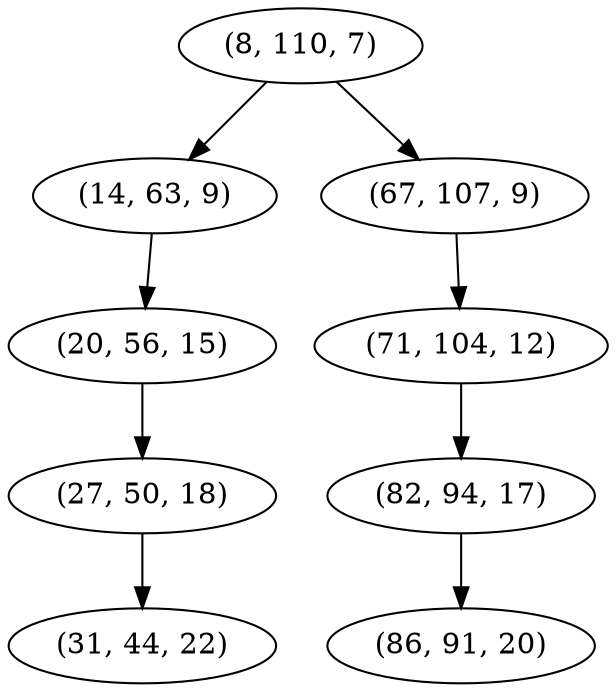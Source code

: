 digraph tree {
    "(8, 110, 7)";
    "(14, 63, 9)";
    "(20, 56, 15)";
    "(27, 50, 18)";
    "(31, 44, 22)";
    "(67, 107, 9)";
    "(71, 104, 12)";
    "(82, 94, 17)";
    "(86, 91, 20)";
    "(8, 110, 7)" -> "(14, 63, 9)";
    "(8, 110, 7)" -> "(67, 107, 9)";
    "(14, 63, 9)" -> "(20, 56, 15)";
    "(20, 56, 15)" -> "(27, 50, 18)";
    "(27, 50, 18)" -> "(31, 44, 22)";
    "(67, 107, 9)" -> "(71, 104, 12)";
    "(71, 104, 12)" -> "(82, 94, 17)";
    "(82, 94, 17)" -> "(86, 91, 20)";
}
